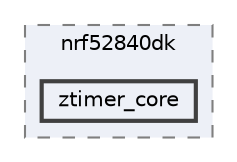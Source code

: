 digraph "/home/mj/Desktop/IoT-Chat-Digitalization/TextYourIoTDevice/bin/nrf52840dk/ztimer_core"
{
 // LATEX_PDF_SIZE
  bgcolor="transparent";
  edge [fontname=Helvetica,fontsize=10,labelfontname=Helvetica,labelfontsize=10];
  node [fontname=Helvetica,fontsize=10,shape=box,height=0.2,width=0.4];
  compound=true
  subgraph clusterdir_0c725116918d2e080617d882693859a8 {
    graph [ bgcolor="#edf0f7", pencolor="grey50", label="nrf52840dk", fontname=Helvetica,fontsize=10 style="filled,dashed", URL="dir_0c725116918d2e080617d882693859a8.html",tooltip=""]
  dir_f6841c288a558947c22a9e64c7b072d4 [label="ztimer_core", fillcolor="#edf0f7", color="grey25", style="filled,bold", URL="dir_f6841c288a558947c22a9e64c7b072d4.html",tooltip=""];
  }
}

